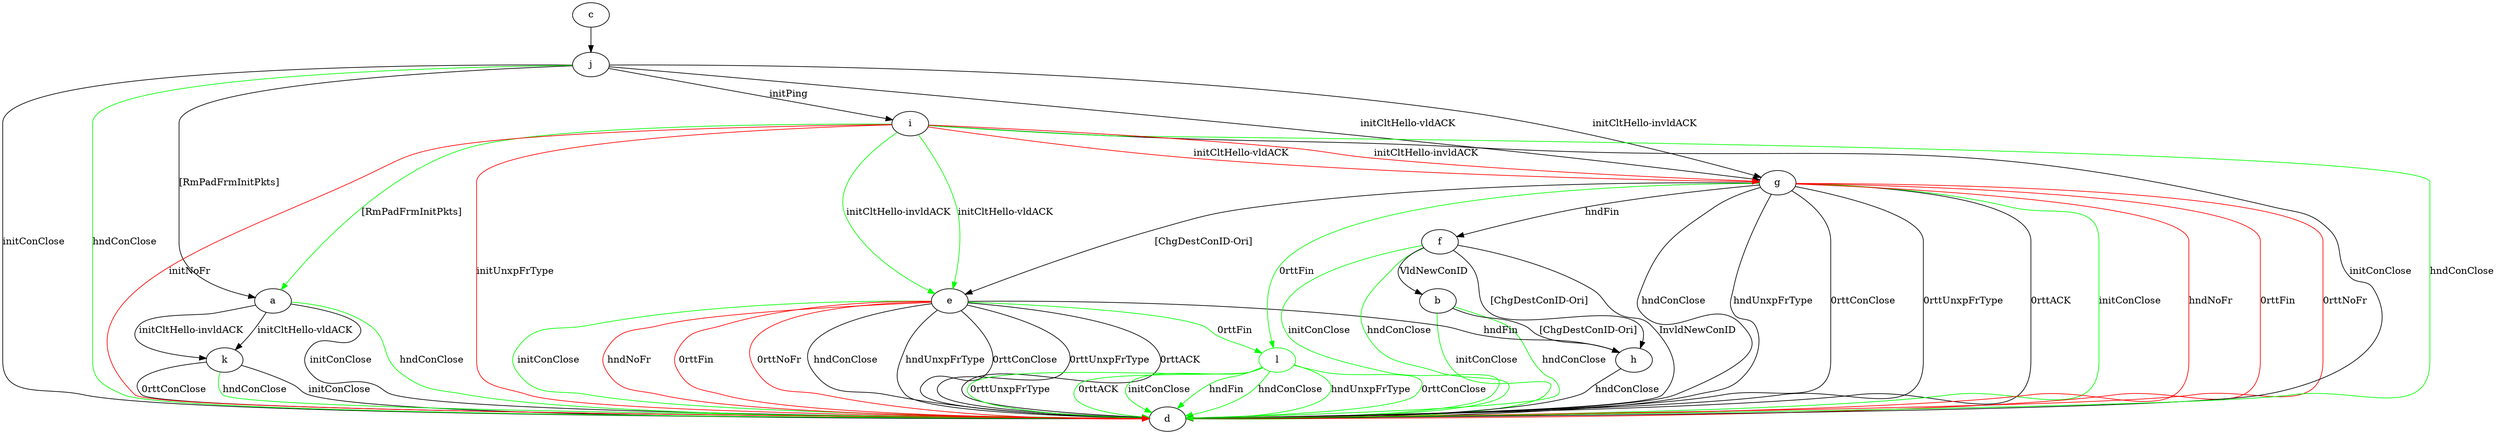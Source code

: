 digraph "" {
	a -> d	[key=0,
		label="initConClose "];
	a -> d	[key=1,
		color=green,
		label="hndConClose "];
	a -> k	[key=0,
		label="initCltHello-vldACK "];
	a -> k	[key=1,
		label="initCltHello-invldACK "];
	b -> d	[key=0,
		color=green,
		label="initConClose "];
	b -> d	[key=1,
		color=green,
		label="hndConClose "];
	b -> h	[key=0,
		label="[ChgDestConID-Ori] "];
	c -> j	[key=0];
	e -> d	[key=0,
		label="hndConClose "];
	e -> d	[key=1,
		label="hndUnxpFrType "];
	e -> d	[key=2,
		label="0rttConClose "];
	e -> d	[key=3,
		label="0rttUnxpFrType "];
	e -> d	[key=4,
		label="0rttACK "];
	e -> d	[key=5,
		color=green,
		label="initConClose "];
	e -> d	[key=6,
		color=red,
		label="hndNoFr "];
	e -> d	[key=7,
		color=red,
		label="0rttFin "];
	e -> d	[key=8,
		color=red,
		label="0rttNoFr "];
	e -> h	[key=0,
		label="hndFin "];
	l	[color=green];
	e -> l	[key=0,
		color=green,
		label="0rttFin "];
	f -> b	[key=0,
		label="VldNewConID "];
	f -> d	[key=0,
		label="InvldNewConID "];
	f -> d	[key=1,
		color=green,
		label="initConClose "];
	f -> d	[key=2,
		color=green,
		label="hndConClose "];
	f -> h	[key=0,
		label="[ChgDestConID-Ori] "];
	g -> d	[key=0,
		label="hndConClose "];
	g -> d	[key=1,
		label="hndUnxpFrType "];
	g -> d	[key=2,
		label="0rttConClose "];
	g -> d	[key=3,
		label="0rttUnxpFrType "];
	g -> d	[key=4,
		label="0rttACK "];
	g -> d	[key=5,
		color=green,
		label="initConClose "];
	g -> d	[key=6,
		color=red,
		label="hndNoFr "];
	g -> d	[key=7,
		color=red,
		label="0rttFin "];
	g -> d	[key=8,
		color=red,
		label="0rttNoFr "];
	g -> e	[key=0,
		label="[ChgDestConID-Ori] "];
	g -> f	[key=0,
		label="hndFin "];
	g -> l	[key=0,
		color=green,
		label="0rttFin "];
	h -> d	[key=0,
		label="hndConClose "];
	i -> a	[key=0,
		color=green,
		label="[RmPadFrmInitPkts] "];
	i -> d	[key=0,
		label="initConClose "];
	i -> d	[key=1,
		color=green,
		label="hndConClose "];
	i -> d	[key=2,
		color=red,
		label="initNoFr "];
	i -> d	[key=3,
		color=red,
		label="initUnxpFrType "];
	i -> e	[key=0,
		color=green,
		label="initCltHello-vldACK "];
	i -> e	[key=1,
		color=green,
		label="initCltHello-invldACK "];
	i -> g	[key=0,
		color=red,
		label="initCltHello-vldACK "];
	i -> g	[key=1,
		color=red,
		label="initCltHello-invldACK "];
	j -> a	[key=0,
		label="[RmPadFrmInitPkts] "];
	j -> d	[key=0,
		label="initConClose "];
	j -> d	[key=1,
		color=green,
		label="hndConClose "];
	j -> g	[key=0,
		label="initCltHello-vldACK "];
	j -> g	[key=1,
		label="initCltHello-invldACK "];
	j -> i	[key=0,
		label="initPing "];
	k -> d	[key=0,
		label="initConClose "];
	k -> d	[key=1,
		label="0rttConClose "];
	k -> d	[key=2,
		color=green,
		label="hndConClose "];
	l -> d	[key=0,
		color=green,
		label="initConClose "];
	l -> d	[key=1,
		color=green,
		label="hndFin "];
	l -> d	[key=2,
		color=green,
		label="hndConClose "];
	l -> d	[key=3,
		color=green,
		label="hndUnxpFrType "];
	l -> d	[key=4,
		color=green,
		label="0rttConClose "];
	l -> d	[key=5,
		color=green,
		label="0rttUnxpFrType "];
	l -> d	[key=6,
		color=green,
		label="0rttACK "];
}
